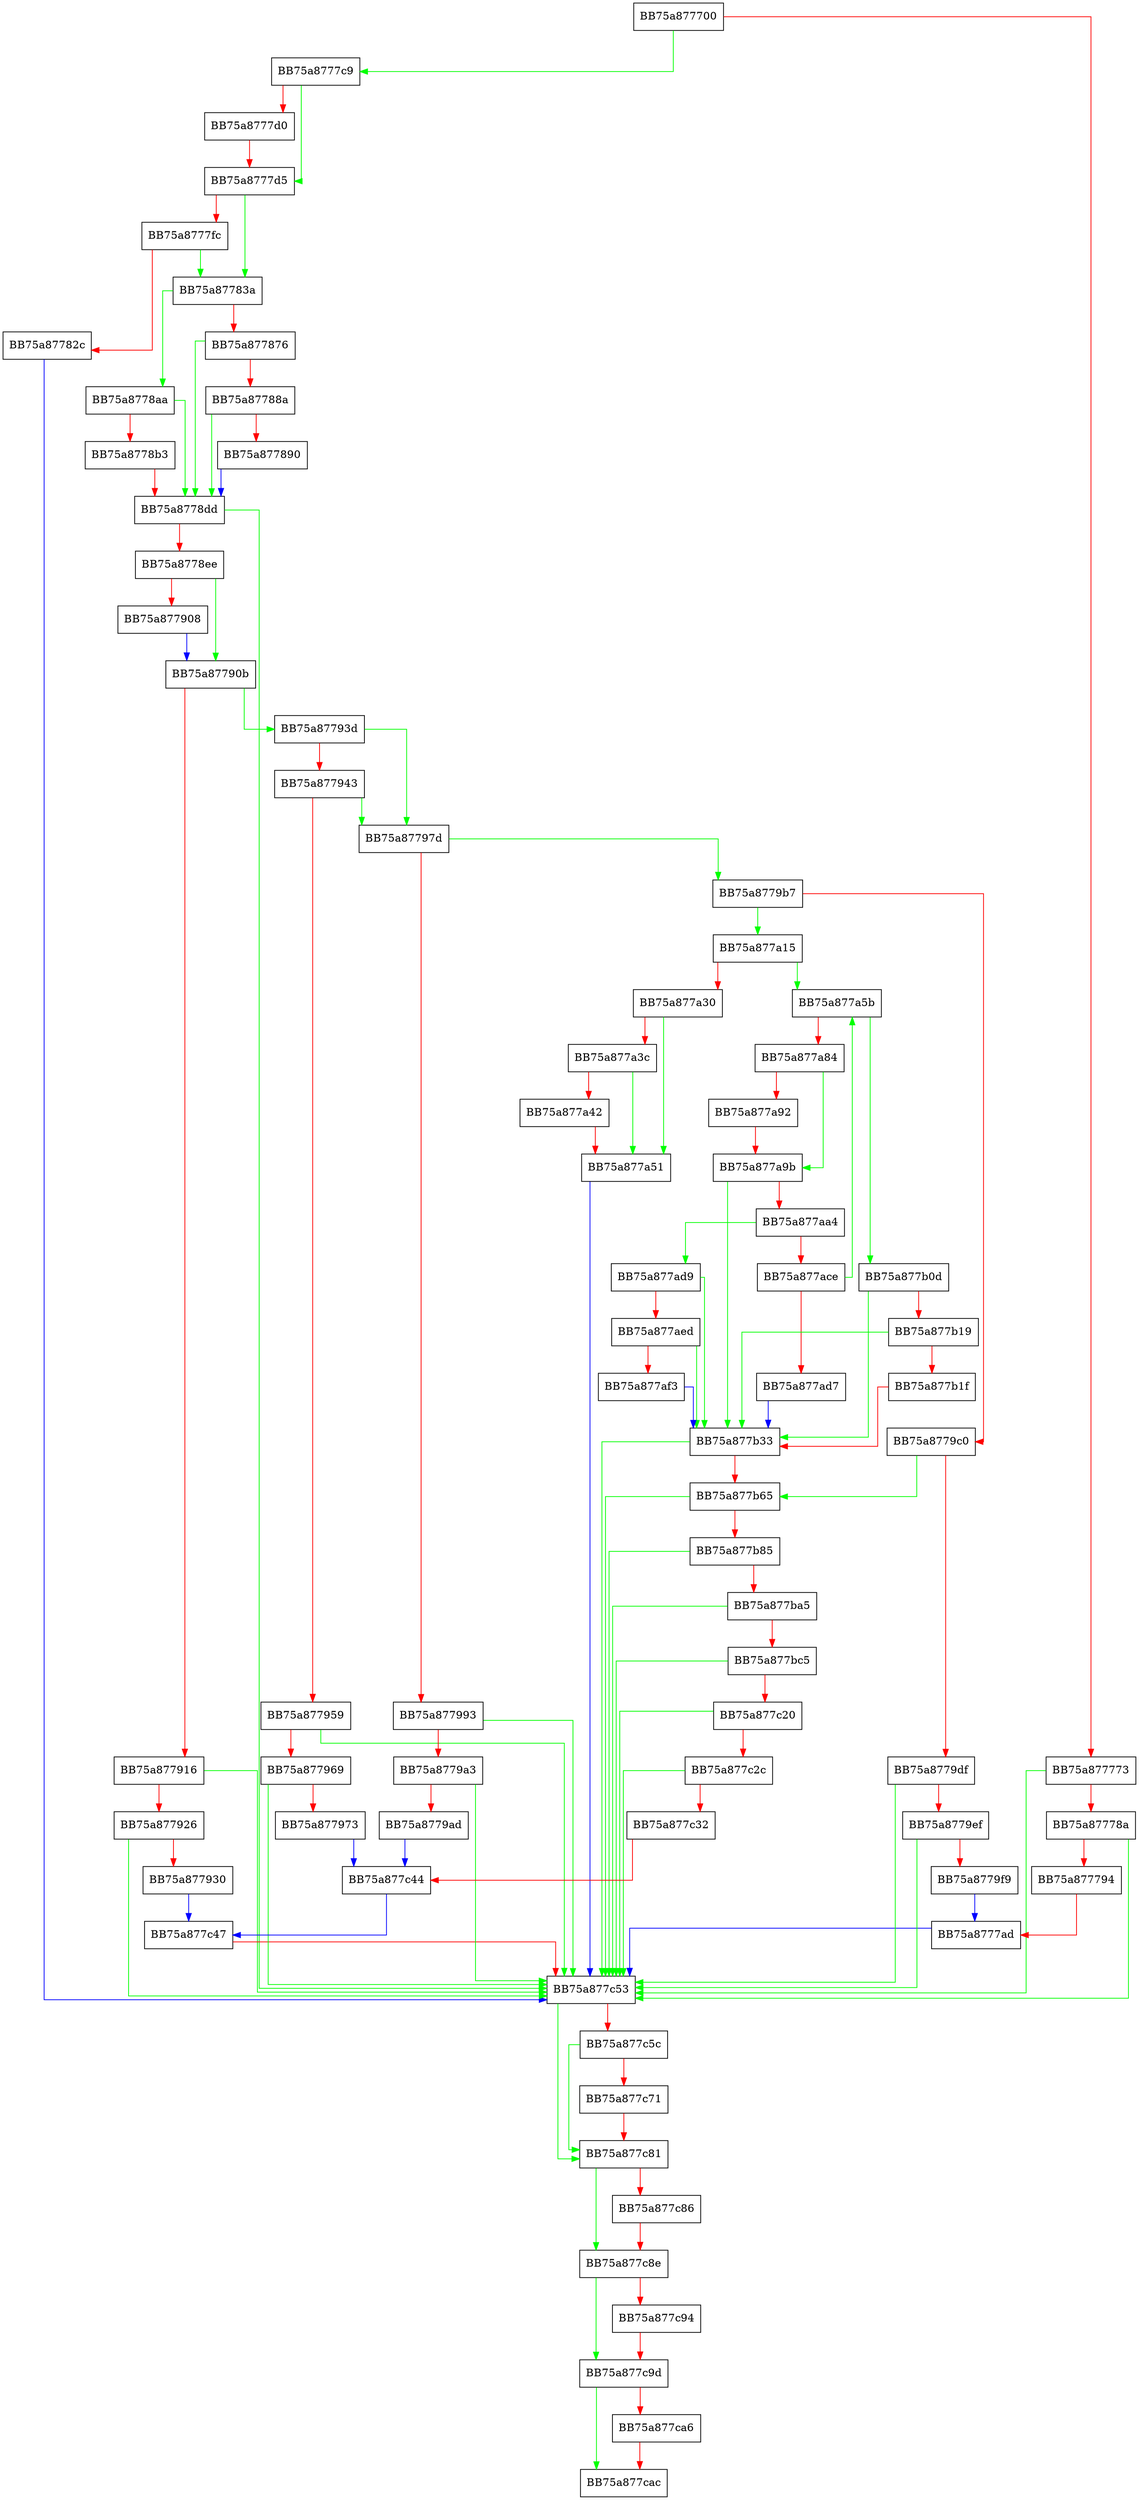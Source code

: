 digraph RecoverFile {
  node [shape="box"];
  graph [splines=ortho];
  BB75a877700 -> BB75a8777c9 [color="green"];
  BB75a877700 -> BB75a877773 [color="red"];
  BB75a877773 -> BB75a877c53 [color="green"];
  BB75a877773 -> BB75a87778a [color="red"];
  BB75a87778a -> BB75a877c53 [color="green"];
  BB75a87778a -> BB75a877794 [color="red"];
  BB75a877794 -> BB75a8777ad [color="red"];
  BB75a8777ad -> BB75a877c53 [color="blue"];
  BB75a8777c9 -> BB75a8777d5 [color="green"];
  BB75a8777c9 -> BB75a8777d0 [color="red"];
  BB75a8777d0 -> BB75a8777d5 [color="red"];
  BB75a8777d5 -> BB75a87783a [color="green"];
  BB75a8777d5 -> BB75a8777fc [color="red"];
  BB75a8777fc -> BB75a87783a [color="green"];
  BB75a8777fc -> BB75a87782c [color="red"];
  BB75a87782c -> BB75a877c53 [color="blue"];
  BB75a87783a -> BB75a8778aa [color="green"];
  BB75a87783a -> BB75a877876 [color="red"];
  BB75a877876 -> BB75a8778dd [color="green"];
  BB75a877876 -> BB75a87788a [color="red"];
  BB75a87788a -> BB75a8778dd [color="green"];
  BB75a87788a -> BB75a877890 [color="red"];
  BB75a877890 -> BB75a8778dd [color="blue"];
  BB75a8778aa -> BB75a8778dd [color="green"];
  BB75a8778aa -> BB75a8778b3 [color="red"];
  BB75a8778b3 -> BB75a8778dd [color="red"];
  BB75a8778dd -> BB75a877c53 [color="green"];
  BB75a8778dd -> BB75a8778ee [color="red"];
  BB75a8778ee -> BB75a87790b [color="green"];
  BB75a8778ee -> BB75a877908 [color="red"];
  BB75a877908 -> BB75a87790b [color="blue"];
  BB75a87790b -> BB75a87793d [color="green"];
  BB75a87790b -> BB75a877916 [color="red"];
  BB75a877916 -> BB75a877c53 [color="green"];
  BB75a877916 -> BB75a877926 [color="red"];
  BB75a877926 -> BB75a877c53 [color="green"];
  BB75a877926 -> BB75a877930 [color="red"];
  BB75a877930 -> BB75a877c47 [color="blue"];
  BB75a87793d -> BB75a87797d [color="green"];
  BB75a87793d -> BB75a877943 [color="red"];
  BB75a877943 -> BB75a87797d [color="green"];
  BB75a877943 -> BB75a877959 [color="red"];
  BB75a877959 -> BB75a877c53 [color="green"];
  BB75a877959 -> BB75a877969 [color="red"];
  BB75a877969 -> BB75a877c53 [color="green"];
  BB75a877969 -> BB75a877973 [color="red"];
  BB75a877973 -> BB75a877c44 [color="blue"];
  BB75a87797d -> BB75a8779b7 [color="green"];
  BB75a87797d -> BB75a877993 [color="red"];
  BB75a877993 -> BB75a877c53 [color="green"];
  BB75a877993 -> BB75a8779a3 [color="red"];
  BB75a8779a3 -> BB75a877c53 [color="green"];
  BB75a8779a3 -> BB75a8779ad [color="red"];
  BB75a8779ad -> BB75a877c44 [color="blue"];
  BB75a8779b7 -> BB75a877a15 [color="green"];
  BB75a8779b7 -> BB75a8779c0 [color="red"];
  BB75a8779c0 -> BB75a877b65 [color="green"];
  BB75a8779c0 -> BB75a8779df [color="red"];
  BB75a8779df -> BB75a877c53 [color="green"];
  BB75a8779df -> BB75a8779ef [color="red"];
  BB75a8779ef -> BB75a877c53 [color="green"];
  BB75a8779ef -> BB75a8779f9 [color="red"];
  BB75a8779f9 -> BB75a8777ad [color="blue"];
  BB75a877a15 -> BB75a877a5b [color="green"];
  BB75a877a15 -> BB75a877a30 [color="red"];
  BB75a877a30 -> BB75a877a51 [color="green"];
  BB75a877a30 -> BB75a877a3c [color="red"];
  BB75a877a3c -> BB75a877a51 [color="green"];
  BB75a877a3c -> BB75a877a42 [color="red"];
  BB75a877a42 -> BB75a877a51 [color="red"];
  BB75a877a51 -> BB75a877c53 [color="blue"];
  BB75a877a5b -> BB75a877b0d [color="green"];
  BB75a877a5b -> BB75a877a84 [color="red"];
  BB75a877a84 -> BB75a877a9b [color="green"];
  BB75a877a84 -> BB75a877a92 [color="red"];
  BB75a877a92 -> BB75a877a9b [color="red"];
  BB75a877a9b -> BB75a877b33 [color="green"];
  BB75a877a9b -> BB75a877aa4 [color="red"];
  BB75a877aa4 -> BB75a877ad9 [color="green"];
  BB75a877aa4 -> BB75a877ace [color="red"];
  BB75a877ace -> BB75a877a5b [color="green"];
  BB75a877ace -> BB75a877ad7 [color="red"];
  BB75a877ad7 -> BB75a877b33 [color="blue"];
  BB75a877ad9 -> BB75a877b33 [color="green"];
  BB75a877ad9 -> BB75a877aed [color="red"];
  BB75a877aed -> BB75a877b33 [color="green"];
  BB75a877aed -> BB75a877af3 [color="red"];
  BB75a877af3 -> BB75a877b33 [color="blue"];
  BB75a877b0d -> BB75a877b33 [color="green"];
  BB75a877b0d -> BB75a877b19 [color="red"];
  BB75a877b19 -> BB75a877b33 [color="green"];
  BB75a877b19 -> BB75a877b1f [color="red"];
  BB75a877b1f -> BB75a877b33 [color="red"];
  BB75a877b33 -> BB75a877c53 [color="green"];
  BB75a877b33 -> BB75a877b65 [color="red"];
  BB75a877b65 -> BB75a877c53 [color="green"];
  BB75a877b65 -> BB75a877b85 [color="red"];
  BB75a877b85 -> BB75a877c53 [color="green"];
  BB75a877b85 -> BB75a877ba5 [color="red"];
  BB75a877ba5 -> BB75a877c53 [color="green"];
  BB75a877ba5 -> BB75a877bc5 [color="red"];
  BB75a877bc5 -> BB75a877c53 [color="green"];
  BB75a877bc5 -> BB75a877c20 [color="red"];
  BB75a877c20 -> BB75a877c53 [color="green"];
  BB75a877c20 -> BB75a877c2c [color="red"];
  BB75a877c2c -> BB75a877c53 [color="green"];
  BB75a877c2c -> BB75a877c32 [color="red"];
  BB75a877c32 -> BB75a877c44 [color="red"];
  BB75a877c44 -> BB75a877c47 [color="blue"];
  BB75a877c47 -> BB75a877c53 [color="red"];
  BB75a877c53 -> BB75a877c81 [color="green"];
  BB75a877c53 -> BB75a877c5c [color="red"];
  BB75a877c5c -> BB75a877c81 [color="green"];
  BB75a877c5c -> BB75a877c71 [color="red"];
  BB75a877c71 -> BB75a877c81 [color="red"];
  BB75a877c81 -> BB75a877c8e [color="green"];
  BB75a877c81 -> BB75a877c86 [color="red"];
  BB75a877c86 -> BB75a877c8e [color="red"];
  BB75a877c8e -> BB75a877c9d [color="green"];
  BB75a877c8e -> BB75a877c94 [color="red"];
  BB75a877c94 -> BB75a877c9d [color="red"];
  BB75a877c9d -> BB75a877cac [color="green"];
  BB75a877c9d -> BB75a877ca6 [color="red"];
  BB75a877ca6 -> BB75a877cac [color="red"];
}